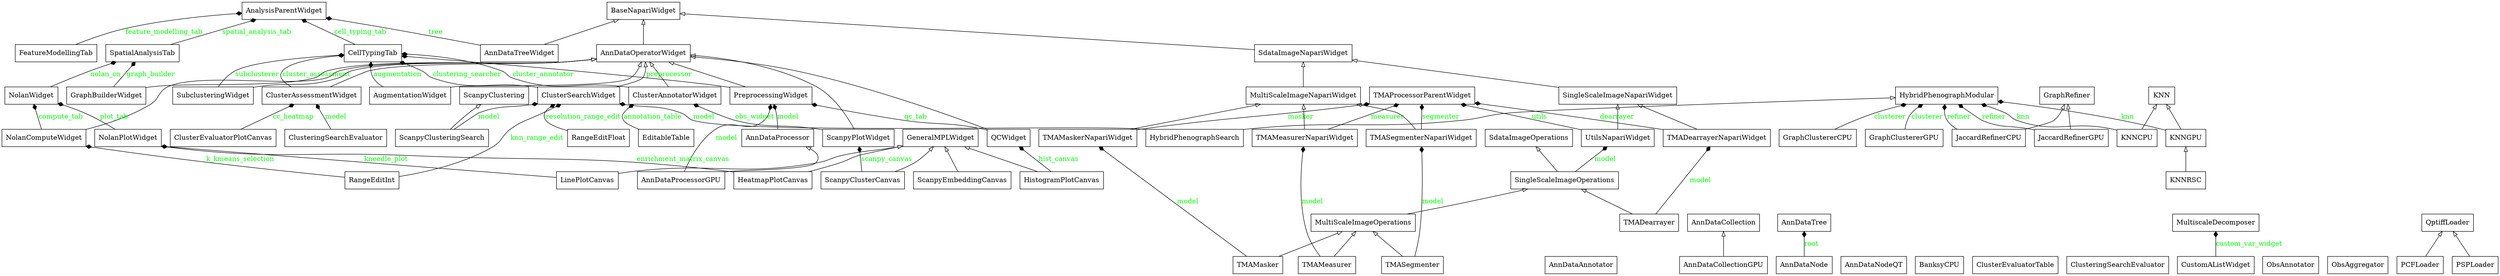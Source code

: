 digraph "classes" {
rankdir=BT
charset="utf-8"
"napari-prism.widgets._adata_ops_widget.AnalysisParentWidget" [color="black", fontcolor="black", label=<AnalysisParentWidget>, shape="record", style="solid"];
"napari-prism.models.adata_ops.cell_typing._clustannot.AnnDataAnnotator" [color="black", fontcolor="black", label=<AnnDataAnnotator>, shape="record", style="solid"];
"napari-prism.models.adata_ops.cell_typing._preprocessing.AnnDataCollection" [color="black", fontcolor="black", label=<AnnDataCollection>, shape="record", style="solid"];
"napari-prism.models.adata_ops.cell_typing._preprocessing.AnnDataCollectionGPU" [color="black", fontcolor="black", label=<AnnDataCollectionGPU>, shape="record", style="solid"];
"napari-prism.models.adata_ops.cell_typing._tree.AnnDataNode" [color="black", fontcolor="black", label=<AnnDataNode>, shape="record", style="solid"];
"napari-prism.models.adata_ops.cell_typing._tree.AnnDataNodeQT" [color="black", fontcolor="black", label=<AnnDataNodeQT>, shape="record", style="solid"];
"napari-prism.widgets._adata_ops_widget.AnnDataOperatorWidget" [color="black", fontcolor="black", label=<AnnDataOperatorWidget>, shape="record", style="solid"];
"napari-prism.models.adata_ops.cell_typing._preprocessing.AnnDataProcessor" [color="black", fontcolor="black", label=<AnnDataProcessor>, shape="record", style="solid"];
"napari-prism.models.adata_ops.cell_typing._preprocessing.AnnDataProcessorGPU" [color="black", fontcolor="black", label=<AnnDataProcessorGPU>, shape="record", style="solid"];
"napari-prism.widgets._adata_ops_widget.AnnDataTreeWidget" [color="black", fontcolor="black", label=<AnnDataTreeWidget>, shape="record", style="solid"];
"napari-prism.models.adata_ops.cell_typing._tree.AnnDataTree" [color="black", fontcolor="black", label=<AnnDataTree>, shape="record", style="solid"];
"napari-prism.widgets._adata_ops_widget.AugmentationWidget" [color="black", fontcolor="black", label=<AugmentationWidget>, shape="record", style="solid"];
"napari-prism.models.adata_ops.cell_typing._augmentation.BanksyCPU" [color="black", fontcolor="black", label=<BanksyCPU>, shape="record", style="solid"];
"napari-prism.widgets._widget_utils.BaseNapariWidget" [color="black", fontcolor="black", label=<BaseNapariWidget>, shape="record", style="solid"];
"napari-prism.widgets._adata_ops_widget.CellTypingTab" [color="black", fontcolor="black", label=<CellTypingTab>, shape="record", style="solid"];
"napari-prism.widgets._adata_ops_widget.ClusterAnnotatorWidget" [color="black", fontcolor="black", label=<ClusterAnnotatorWidget>, shape="record", style="solid"];
"napari-prism.widgets._adata_ops_widget.ClusterAssessmentWidget" [color="black", fontcolor="black", label=<ClusterAssessmentWidget>, shape="record", style="solid"];
"napari-prism.widgets._adata_ops_widget.ClusterEvaluatorPlotCanvas" [color="black", fontcolor="black", label=<ClusterEvaluatorPlotCanvas>, shape="record", style="solid"];
"napari-prism.widgets._adata_ops_widget.ClusterEvaluatorTable" [color="black", fontcolor="black", label=<ClusterEvaluatorTable>, shape="record", style="solid"];
"napari-prism.widgets._adata_ops_widget.ClusterSearchWidget" [color="black", fontcolor="black", label=<ClusterSearchWidget>, shape="record", style="solid"];
"napari-prism.models.adata_ops.cell_typing._clusteval.ClusteringSearchEvaluator" [color="black", fontcolor="black", label=<ClusteringSearchEvaluator>, shape="record", style="solid"];
"napari-prism.models.adata_ops.cell_typing._clustsearch.ClusteringSearchEvaluator" [color="black", fontcolor="black", label=<ClusteringSearchEvaluator>, shape="record", style="solid"];
"napari-prism.widgets._spatialdata_utils_widget.CustomAListWidget" [color="black", fontcolor="black", label=<CustomAListWidget>, shape="record", style="solid"];
"napari-prism.widgets._adata_ops_widget.EditableTable" [color="black", fontcolor="black", label=<EditableTable>, shape="record", style="solid"];
"napari-prism.widgets._adata_ops_widget.FeatureModellingTab" [color="black", fontcolor="black", label=<FeatureModellingTab>, shape="record", style="solid"];
"napari-prism.widgets._adata_ops_widget.GeneralMPLWidget" [color="black", fontcolor="black", label=<GeneralMPLWidget>, shape="record", style="solid"];
"napari-prism.widgets._adata_ops_widget.GraphBuilderWidget" [color="black", fontcolor="black", label=<GraphBuilderWidget>, shape="record", style="solid"];
"napari-prism.models.adata_ops.cell_typing._clustsearch.GraphClustererCPU" [color="black", fontcolor="black", label=<GraphClustererCPU>, shape="record", style="solid"];
"napari-prism.models.adata_ops.cell_typing._clustsearch.GraphClustererGPU" [color="black", fontcolor="black", label=<GraphClustererGPU>, shape="record", style="solid"];
"napari-prism.models.adata_ops.cell_typing._clustsearch.GraphRefiner" [color="black", fontcolor="black", label=<GraphRefiner>, shape="record", style="solid"];
"napari-prism.widgets._adata_ops_widget.HeatmapPlotCanvas" [color="black", fontcolor="black", label=<HeatmapPlotCanvas>, shape="record", style="solid"];
"napari-prism.widgets._adata_ops_widget.HistogramPlotCanvas" [color="black", fontcolor="black", label=<HistogramPlotCanvas>, shape="record", style="solid"];
"napari-prism.models.adata_ops.cell_typing._clustsearch.HybridPhenographModular" [color="black", fontcolor="black", label=<HybridPhenographModular>, shape="record", style="solid"];
"napari-prism.models.adata_ops.cell_typing._clustsearch.HybridPhenographSearch" [color="black", fontcolor="black", label=<HybridPhenographSearch>, shape="record", style="solid"];
"napari-prism.models.adata_ops.cell_typing._clustsearch.JaccardRefinerCPU" [color="black", fontcolor="black", label=<JaccardRefinerCPU>, shape="record", style="solid"];
"napari-prism.models.adata_ops.cell_typing._clustsearch.JaccardRefinerGPU" [color="black", fontcolor="black", label=<JaccardRefinerGPU>, shape="record", style="solid"];
"napari-prism.models.adata_ops.cell_typing._clustsearch.KNN" [color="black", fontcolor="black", label=<KNN>, shape="record", style="solid"];
"napari-prism.models.adata_ops.cell_typing._clustsearch.KNNCPU" [color="black", fontcolor="black", label=<KNNCPU>, shape="record", style="solid"];
"napari-prism.models.adata_ops.cell_typing._clustsearch.KNNGPU" [color="black", fontcolor="black", label=<KNNGPU>, shape="record", style="solid"];
"napari-prism.models.adata_ops.cell_typing._clustsearch.KNNRSC" [color="black", fontcolor="black", label=<KNNRSC>, shape="record", style="solid"];
"napari-prism.widgets._adata_ops_widget.LinePlotCanvas" [color="black", fontcolor="black", label=<LinePlotCanvas>, shape="record", style="solid"];
"napari-prism.widgets._widget_utils.MultiScaleImageNapariWidget" [color="black", fontcolor="black", label=<MultiScaleImageNapariWidget>, shape="record", style="solid"];
"napari-prism.models.tma_ops._tma_model.MultiScaleImageOperations" [color="black", fontcolor="black", label=<MultiScaleImageOperations>, shape="record", style="solid"];
"napari-prism.widgets._spatialdata_utils_widget.MultiscaleDecomposer" [color="black", fontcolor="black", label=<MultiscaleDecomposer>, shape="record", style="solid"];
"napari-prism.widgets._adata_ops_widget.NolanComputeWidget" [color="black", fontcolor="black", label=<NolanComputeWidget>, shape="record", style="solid"];
"napari-prism.widgets._adata_ops_widget.NolanPlotWidget" [color="black", fontcolor="black", label=<NolanPlotWidget>, shape="record", style="solid"];
"napari-prism.widgets._adata_ops_widget.NolanWidget" [color="black", fontcolor="black", label=<NolanWidget>, shape="record", style="solid"];
"napari-prism.models.adata_ops.feature_modelling._obs.ObsAnnotator" [color="black", fontcolor="black", label=<ObsAnnotator>, shape="record", style="solid"];
"napari-prism.models.adata_ops.feature_modelling._obs.ObsAggregator" [color="black", fontcolor="black", label=<ObsAggregator>, shape="record", style="solid"];
"napari-prism.readers._readers.PCFLoader" [color="black", fontcolor="black", label=<PCFLoader>, shape="record", style="solid"];
"napari-prism.readers._readers.PSPLoader" [color="black", fontcolor="black", label=<PSPLoader>, shape="record", style="solid"];
"napari-prism.widgets._adata_ops_widget.PreprocessingWidget" [color="black", fontcolor="black", label=<PreprocessingWidget>, shape="record", style="solid"];
"napari-prism.widgets._adata_ops_widget.QCWidget" [color="black", fontcolor="black", label=<QCWidget>, shape="record", style="solid"];
"napari-prism.readers._readers.QptiffLoader" [color="black", fontcolor="black", label=<QptiffLoader>, shape="record", style="solid"];
"napari-prism.widgets._widget_utils.RangeEditFloat" [color="black", fontcolor="black", label=<RangeEditFloat>, shape="record", style="solid"];
"napari-prism.widgets._widget_utils.RangeEditInt" [color="black", fontcolor="black", label=<RangeEditInt>, shape="record", style="solid"];
"napari-prism.widgets._adata_ops_widget.ScanpyClusterCanvas" [color="black", fontcolor="black", label=<ScanpyClusterCanvas>, shape="record", style="solid"];
"napari-prism.models.adata_ops.cell_typing._clustsearch.ScanpyClustering" [color="black", fontcolor="black", label=<ScanpyClustering>, shape="record", style="solid"];
"napari-prism.models.adata_ops.cell_typing._clustsearch.ScanpyClusteringSearch" [color="black", fontcolor="black", label=<ScanpyClusteringSearch>, shape="record", style="solid"];
"napari-prism.widgets._adata_ops_widget.ScanpyEmbeddingCanvas" [color="black", fontcolor="black", label=<ScanpyEmbeddingCanvas>, shape="record", style="solid"];
"napari-prism.widgets._adata_ops_widget.ScanpyPlotWidget" [color="black", fontcolor="black", label=<ScanpyPlotWidget>, shape="record", style="solid"];
"napari-prism.widgets._widget_utils.SdataImageNapariWidget" [color="black", fontcolor="black", label=<SdataImageNapariWidget>, shape="record", style="solid"];
"napari-prism.models.tma_ops._tma_model.SdataImageOperations" [color="black", fontcolor="black", label=<SdataImageOperations>, shape="record", style="solid"];
"napari-prism.widgets._widget_utils.SingleScaleImageNapariWidget" [color="black", fontcolor="black", label=<SingleScaleImageNapariWidget>, shape="record", style="solid"];
"napari-prism.models.tma_ops._tma_model.SingleScaleImageOperations" [color="black", fontcolor="black", label=<SingleScaleImageOperations>, shape="record", style="solid"];
"napari-prism.widgets._adata_ops_widget.SpatialAnalysisTab" [color="black", fontcolor="black", label=<SpatialAnalysisTab>, shape="record", style="solid"];
"napari-prism.widgets._adata_ops_widget.SubclusteringWidget" [color="black", fontcolor="black", label=<SubclusteringWidget>, shape="record", style="solid"];
"napari-prism.models.tma_ops._tma_model.TMADearrayer" [color="black", fontcolor="black", label=<TMADearrayer>, shape="record", style="solid"];
"napari-prism.widgets._tma_ops_widget.TMADearrayerNapariWidget" [color="black", fontcolor="black", label=<TMADearrayerNapariWidget>, shape="record", style="solid"];
"napari-prism.models.tma_ops._tma_model.TMAMasker" [color="black", fontcolor="black", label=<TMAMasker>, shape="record", style="solid"];
"napari-prism.widgets._tma_ops_widget.TMAMaskerNapariWidget" [color="black", fontcolor="black", label=<TMAMaskerNapariWidget>, shape="record", style="solid"];
"napari-prism.models.tma_ops._tma_model.TMAMeasurer" [color="black", fontcolor="black", label=<TMAMeasurer>, shape="record", style="solid"];
"napari-prism.widgets._tma_ops_widget.TMAMeasurerNapariWidget" [color="black", fontcolor="black", label=<TMAMeasurerNapariWidget>, shape="record", style="solid"];
"napari-prism.widgets._tma_ops_widget.TMAProcessorParentWidget" [color="black", fontcolor="black", label=<TMAProcessorParentWidget>, shape="record", style="solid"];
"napari-prism.models.tma_ops._tma_model.TMASegmenter" [color="black", fontcolor="black", label=<TMASegmenter>, shape="record", style="solid"];
"napari-prism.widgets._tma_ops_widget.TMASegmenterNapariWidget" [color="black", fontcolor="black", label=<TMASegmenterNapariWidget>, shape="record", style="solid"];
"napari-prism.widgets._tma_ops_widget.UtilsNapariWidget" [color="black", fontcolor="black", label=<UtilsNapariWidget>, shape="record", style="solid"];
"napari-prism.models.adata_ops.cell_typing._clustsearch.HybridPhenographSearch" -> "napari-prism.models.adata_ops.cell_typing._clustsearch.HybridPhenographModular" [arrowhead="empty", arrowtail="none"];
"napari-prism.models.adata_ops.cell_typing._clustsearch.JaccardRefinerCPU" -> "napari-prism.models.adata_ops.cell_typing._clustsearch.GraphRefiner" [arrowhead="empty", arrowtail="none"];
"napari-prism.models.adata_ops.cell_typing._clustsearch.JaccardRefinerGPU" -> "napari-prism.models.adata_ops.cell_typing._clustsearch.GraphRefiner" [arrowhead="empty", arrowtail="none"];
"napari-prism.models.adata_ops.cell_typing._clustsearch.KNNCPU" -> "napari-prism.models.adata_ops.cell_typing._clustsearch.KNN" [arrowhead="empty", arrowtail="none"];
"napari-prism.models.adata_ops.cell_typing._clustsearch.KNNGPU" -> "napari-prism.models.adata_ops.cell_typing._clustsearch.KNN" [arrowhead="empty", arrowtail="none"];
"napari-prism.models.adata_ops.cell_typing._clustsearch.KNNRSC" -> "napari-prism.models.adata_ops.cell_typing._clustsearch.KNNGPU" [arrowhead="empty", arrowtail="none"];
"napari-prism.models.adata_ops.cell_typing._clustsearch.ScanpyClusteringSearch" -> "napari-prism.models.adata_ops.cell_typing._clustsearch.ScanpyClustering" [arrowhead="empty", arrowtail="none"];
"napari-prism.models.adata_ops.cell_typing._preprocessing.AnnDataCollectionGPU" -> "napari-prism.models.adata_ops.cell_typing._preprocessing.AnnDataCollection" [arrowhead="empty", arrowtail="none"];
"napari-prism.models.adata_ops.cell_typing._preprocessing.AnnDataProcessorGPU" -> "napari-prism.models.adata_ops.cell_typing._preprocessing.AnnDataProcessor" [arrowhead="empty", arrowtail="none"];
"napari-prism.models.tma_ops._tma_model.MultiScaleImageOperations" -> "napari-prism.models.tma_ops._tma_model.SingleScaleImageOperations" [arrowhead="empty", arrowtail="none"];
"napari-prism.models.tma_ops._tma_model.SingleScaleImageOperations" -> "napari-prism.models.tma_ops._tma_model.SdataImageOperations" [arrowhead="empty", arrowtail="none"];
"napari-prism.models.tma_ops._tma_model.TMADearrayer" -> "napari-prism.models.tma_ops._tma_model.SingleScaleImageOperations" [arrowhead="empty", arrowtail="none"];
"napari-prism.models.tma_ops._tma_model.TMAMasker" -> "napari-prism.models.tma_ops._tma_model.MultiScaleImageOperations" [arrowhead="empty", arrowtail="none"];
"napari-prism.models.tma_ops._tma_model.TMAMeasurer" -> "napari-prism.models.tma_ops._tma_model.MultiScaleImageOperations" [arrowhead="empty", arrowtail="none"];
"napari-prism.models.tma_ops._tma_model.TMASegmenter" -> "napari-prism.models.tma_ops._tma_model.MultiScaleImageOperations" [arrowhead="empty", arrowtail="none"];
"napari-prism.readers._readers.PCFLoader" -> "napari-prism.readers._readers.QptiffLoader" [arrowhead="empty", arrowtail="none"];
"napari-prism.readers._readers.PSPLoader" -> "napari-prism.readers._readers.QptiffLoader" [arrowhead="empty", arrowtail="none"];
"napari-prism.widgets._adata_ops_widget.AnnDataOperatorWidget" -> "napari-prism.widgets._widget_utils.BaseNapariWidget" [arrowhead="empty", arrowtail="none"];
"napari-prism.widgets._adata_ops_widget.AnnDataTreeWidget" -> "napari-prism.widgets._widget_utils.BaseNapariWidget" [arrowhead="empty", arrowtail="none"];
"napari-prism.widgets._adata_ops_widget.AugmentationWidget" -> "napari-prism.widgets._adata_ops_widget.AnnDataOperatorWidget" [arrowhead="empty", arrowtail="none"];
"napari-prism.widgets._adata_ops_widget.ClusterAnnotatorWidget" -> "napari-prism.widgets._adata_ops_widget.AnnDataOperatorWidget" [arrowhead="empty", arrowtail="none"];
"napari-prism.widgets._adata_ops_widget.ClusterAssessmentWidget" -> "napari-prism.widgets._adata_ops_widget.AnnDataOperatorWidget" [arrowhead="empty", arrowtail="none"];
"napari-prism.widgets._adata_ops_widget.ClusterSearchWidget" -> "napari-prism.widgets._adata_ops_widget.AnnDataOperatorWidget" [arrowhead="empty", arrowtail="none"];
"napari-prism.widgets._adata_ops_widget.GraphBuilderWidget" -> "napari-prism.widgets._adata_ops_widget.AnnDataOperatorWidget" [arrowhead="empty", arrowtail="none"];
"napari-prism.widgets._adata_ops_widget.HeatmapPlotCanvas" -> "napari-prism.widgets._adata_ops_widget.GeneralMPLWidget" [arrowhead="empty", arrowtail="none"];
"napari-prism.widgets._adata_ops_widget.HistogramPlotCanvas" -> "napari-prism.widgets._adata_ops_widget.GeneralMPLWidget" [arrowhead="empty", arrowtail="none"];
"napari-prism.widgets._adata_ops_widget.LinePlotCanvas" -> "napari-prism.widgets._adata_ops_widget.GeneralMPLWidget" [arrowhead="empty", arrowtail="none"];
"napari-prism.widgets._adata_ops_widget.NolanComputeWidget" -> "napari-prism.widgets._adata_ops_widget.AnnDataOperatorWidget" [arrowhead="empty", arrowtail="none"];
"napari-prism.widgets._adata_ops_widget.PreprocessingWidget" -> "napari-prism.widgets._adata_ops_widget.AnnDataOperatorWidget" [arrowhead="empty", arrowtail="none"];
"napari-prism.widgets._adata_ops_widget.QCWidget" -> "napari-prism.widgets._adata_ops_widget.AnnDataOperatorWidget" [arrowhead="empty", arrowtail="none"];
"napari-prism.widgets._adata_ops_widget.ScanpyClusterCanvas" -> "napari-prism.widgets._adata_ops_widget.GeneralMPLWidget" [arrowhead="empty", arrowtail="none"];
"napari-prism.widgets._adata_ops_widget.ScanpyEmbeddingCanvas" -> "napari-prism.widgets._adata_ops_widget.GeneralMPLWidget" [arrowhead="empty", arrowtail="none"];
"napari-prism.widgets._adata_ops_widget.ScanpyPlotWidget" -> "napari-prism.widgets._adata_ops_widget.AnnDataOperatorWidget" [arrowhead="empty", arrowtail="none"];
"napari-prism.widgets._adata_ops_widget.SubclusteringWidget" -> "napari-prism.widgets._adata_ops_widget.AnnDataOperatorWidget" [arrowhead="empty", arrowtail="none"];
"napari-prism.widgets._tma_ops_widget.TMADearrayerNapariWidget" -> "napari-prism.widgets._widget_utils.SingleScaleImageNapariWidget" [arrowhead="empty", arrowtail="none"];
"napari-prism.widgets._tma_ops_widget.TMAMaskerNapariWidget" -> "napari-prism.widgets._widget_utils.MultiScaleImageNapariWidget" [arrowhead="empty", arrowtail="none"];
"napari-prism.widgets._tma_ops_widget.TMAMeasurerNapariWidget" -> "napari-prism.widgets._widget_utils.MultiScaleImageNapariWidget" [arrowhead="empty", arrowtail="none"];
"napari-prism.widgets._tma_ops_widget.TMASegmenterNapariWidget" -> "napari-prism.widgets._widget_utils.MultiScaleImageNapariWidget" [arrowhead="empty", arrowtail="none"];
"napari-prism.widgets._tma_ops_widget.UtilsNapariWidget" -> "napari-prism.widgets._widget_utils.SingleScaleImageNapariWidget" [arrowhead="empty", arrowtail="none"];
"napari-prism.widgets._widget_utils.MultiScaleImageNapariWidget" -> "napari-prism.widgets._widget_utils.SdataImageNapariWidget" [arrowhead="empty", arrowtail="none"];
"napari-prism.widgets._widget_utils.SdataImageNapariWidget" -> "napari-prism.widgets._widget_utils.BaseNapariWidget" [arrowhead="empty", arrowtail="none"];
"napari-prism.widgets._widget_utils.SingleScaleImageNapariWidget" -> "napari-prism.widgets._widget_utils.SdataImageNapariWidget" [arrowhead="empty", arrowtail="none"];
"napari-prism.models.adata_ops.cell_typing._clusteval.ClusteringSearchEvaluator" -> "napari-prism.widgets._adata_ops_widget.ClusterAssessmentWidget" [arrowhead="diamond", arrowtail="none", fontcolor="green", label="model", style="solid"];
"napari-prism.models.adata_ops.cell_typing._clustsearch.GraphClustererCPU" -> "napari-prism.models.adata_ops.cell_typing._clustsearch.HybridPhenographModular" [arrowhead="diamond", arrowtail="none", fontcolor="green", label="clusterer", style="solid"];
"napari-prism.models.adata_ops.cell_typing._clustsearch.GraphClustererGPU" -> "napari-prism.models.adata_ops.cell_typing._clustsearch.HybridPhenographModular" [arrowhead="diamond", arrowtail="none", fontcolor="green", label="clusterer", style="solid"];
"napari-prism.models.adata_ops.cell_typing._clustsearch.HybridPhenographSearch" -> "napari-prism.widgets._adata_ops_widget.ClusterSearchWidget" [arrowhead="diamond", arrowtail="none", fontcolor="green", label="model", style="solid"];
"napari-prism.models.adata_ops.cell_typing._clustsearch.JaccardRefinerCPU" -> "napari-prism.models.adata_ops.cell_typing._clustsearch.HybridPhenographModular" [arrowhead="diamond", arrowtail="none", fontcolor="green", label="refiner", style="solid"];
"napari-prism.models.adata_ops.cell_typing._clustsearch.JaccardRefinerGPU" -> "napari-prism.models.adata_ops.cell_typing._clustsearch.HybridPhenographModular" [arrowhead="diamond", arrowtail="none", fontcolor="green", label="refiner", style="solid"];
"napari-prism.models.adata_ops.cell_typing._clustsearch.KNNCPU" -> "napari-prism.models.adata_ops.cell_typing._clustsearch.HybridPhenographModular" [arrowhead="diamond", arrowtail="none", fontcolor="green", label="knn", style="solid"];
"napari-prism.models.adata_ops.cell_typing._clustsearch.KNNGPU" -> "napari-prism.models.adata_ops.cell_typing._clustsearch.HybridPhenographModular" [arrowhead="diamond", arrowtail="none", fontcolor="green", label="knn", style="solid"];
"napari-prism.models.adata_ops.cell_typing._clustsearch.ScanpyClusteringSearch" -> "napari-prism.widgets._adata_ops_widget.ClusterSearchWidget" [arrowhead="diamond", arrowtail="none", fontcolor="green", label="model", style="solid"];
"napari-prism.models.adata_ops.cell_typing._preprocessing.AnnDataProcessor" -> "napari-prism.widgets._adata_ops_widget.PreprocessingWidget" [arrowhead="diamond", arrowtail="none", fontcolor="green", label="model", style="solid"];
"napari-prism.models.adata_ops.cell_typing._preprocessing.AnnDataProcessorGPU" -> "napari-prism.widgets._adata_ops_widget.PreprocessingWidget" [arrowhead="diamond", arrowtail="none", fontcolor="green", label="model", style="solid"];
"napari-prism.models.adata_ops.cell_typing._tree.AnnDataNode" -> "napari-prism.models.adata_ops.cell_typing._tree.AnnDataTree" [arrowhead="diamond", arrowtail="none", fontcolor="green", label="root", style="solid"];
"napari-prism.models.tma_ops._tma_model.SingleScaleImageOperations" -> "napari-prism.widgets._tma_ops_widget.UtilsNapariWidget" [arrowhead="diamond", arrowtail="none", fontcolor="green", label="model", style="solid"];
"napari-prism.models.tma_ops._tma_model.TMADearrayer" -> "napari-prism.widgets._tma_ops_widget.TMADearrayerNapariWidget" [arrowhead="diamond", arrowtail="none", fontcolor="green", label="model", style="solid"];
"napari-prism.models.tma_ops._tma_model.TMAMasker" -> "napari-prism.widgets._tma_ops_widget.TMAMaskerNapariWidget" [arrowhead="diamond", arrowtail="none", fontcolor="green", label="model", style="solid"];
"napari-prism.models.tma_ops._tma_model.TMAMeasurer" -> "napari-prism.widgets._tma_ops_widget.TMAMeasurerNapariWidget" [arrowhead="diamond", arrowtail="none", fontcolor="green", label="model", style="solid"];
"napari-prism.models.tma_ops._tma_model.TMASegmenter" -> "napari-prism.widgets._tma_ops_widget.TMASegmenterNapariWidget" [arrowhead="diamond", arrowtail="none", fontcolor="green", label="model", style="solid"];
"napari-prism.widgets._adata_ops_widget.AnnDataTreeWidget" -> "napari-prism.widgets._adata_ops_widget.AnalysisParentWidget" [arrowhead="diamond", arrowtail="none", fontcolor="green", label="tree", style="solid"];
"napari-prism.widgets._adata_ops_widget.AugmentationWidget" -> "napari-prism.widgets._adata_ops_widget.CellTypingTab" [arrowhead="diamond", arrowtail="none", fontcolor="green", label="augmentation", style="solid"];
"napari-prism.widgets._adata_ops_widget.CellTypingTab" -> "napari-prism.widgets._adata_ops_widget.AnalysisParentWidget" [arrowhead="diamond", arrowtail="none", fontcolor="green", label="cell_typing_tab", style="solid"];
"napari-prism.widgets._adata_ops_widget.ClusterAnnotatorWidget" -> "napari-prism.widgets._adata_ops_widget.CellTypingTab" [arrowhead="diamond", arrowtail="none", fontcolor="green", label="cluster_annotator", style="solid"];
"napari-prism.widgets._adata_ops_widget.ClusterAssessmentWidget" -> "napari-prism.widgets._adata_ops_widget.CellTypingTab" [arrowhead="diamond", arrowtail="none", fontcolor="green", label="cluster_assessment", style="solid"];
"napari-prism.widgets._adata_ops_widget.ClusterEvaluatorPlotCanvas" -> "napari-prism.widgets._adata_ops_widget.ClusterAssessmentWidget" [arrowhead="diamond", arrowtail="none", fontcolor="green", label="cc_heatmap", style="solid"];
"napari-prism.widgets._adata_ops_widget.ClusterSearchWidget" -> "napari-prism.widgets._adata_ops_widget.CellTypingTab" [arrowhead="diamond", arrowtail="none", fontcolor="green", label="clustering_searcher", style="solid"];
"napari-prism.widgets._adata_ops_widget.EditableTable" -> "napari-prism.widgets._adata_ops_widget.ClusterAnnotatorWidget" [arrowhead="diamond", arrowtail="none", fontcolor="green", label="annotation_table", style="solid"];
"napari-prism.widgets._adata_ops_widget.FeatureModellingTab" -> "napari-prism.widgets._adata_ops_widget.AnalysisParentWidget" [arrowhead="diamond", arrowtail="none", fontcolor="green", label="feature_modelling_tab", style="solid"];
"napari-prism.widgets._adata_ops_widget.GraphBuilderWidget" -> "napari-prism.widgets._adata_ops_widget.SpatialAnalysisTab" [arrowhead="diamond", arrowtail="none", fontcolor="green", label="graph_builder", style="solid"];
"napari-prism.widgets._adata_ops_widget.HeatmapPlotCanvas" -> "napari-prism.widgets._adata_ops_widget.NolanPlotWidget" [arrowhead="diamond", arrowtail="none", fontcolor="green", label="enrichment_matrix_canvas", style="solid"];
"napari-prism.widgets._adata_ops_widget.HistogramPlotCanvas" -> "napari-prism.widgets._adata_ops_widget.QCWidget" [arrowhead="diamond", arrowtail="none", fontcolor="green", label="hist_canvas", style="solid"];
"napari-prism.widgets._adata_ops_widget.LinePlotCanvas" -> "napari-prism.widgets._adata_ops_widget.NolanPlotWidget" [arrowhead="diamond", arrowtail="none", fontcolor="green", label="kneedle_plot", style="solid"];
"napari-prism.widgets._adata_ops_widget.NolanComputeWidget" -> "napari-prism.widgets._adata_ops_widget.NolanWidget" [arrowhead="diamond", arrowtail="none", fontcolor="green", label="compute_tab", style="solid"];
"napari-prism.widgets._adata_ops_widget.NolanPlotWidget" -> "napari-prism.widgets._adata_ops_widget.NolanWidget" [arrowhead="diamond", arrowtail="none", fontcolor="green", label="plot_tab", style="solid"];
"napari-prism.widgets._adata_ops_widget.NolanWidget" -> "napari-prism.widgets._adata_ops_widget.SpatialAnalysisTab" [arrowhead="diamond", arrowtail="none", fontcolor="green", label="nolan_cn", style="solid"];
"napari-prism.widgets._adata_ops_widget.PreprocessingWidget" -> "napari-prism.widgets._adata_ops_widget.CellTypingTab" [arrowhead="diamond", arrowtail="none", fontcolor="green", label="preprocessor", style="solid"];
"napari-prism.widgets._adata_ops_widget.QCWidget" -> "napari-prism.widgets._adata_ops_widget.PreprocessingWidget" [arrowhead="diamond", arrowtail="none", fontcolor="green", label="qc_tab", style="solid"];
"napari-prism.widgets._adata_ops_widget.ScanpyClusterCanvas" -> "napari-prism.widgets._adata_ops_widget.ScanpyPlotWidget" [arrowhead="diamond", arrowtail="none", fontcolor="green", label="scanpy_canvas", style="solid"];
"napari-prism.widgets._adata_ops_widget.ScanpyPlotWidget" -> "napari-prism.widgets._adata_ops_widget.ClusterAnnotatorWidget" [arrowhead="diamond", arrowtail="none", fontcolor="green", label="obs_widget", style="solid"];
"napari-prism.widgets._adata_ops_widget.SpatialAnalysisTab" -> "napari-prism.widgets._adata_ops_widget.AnalysisParentWidget" [arrowhead="diamond", arrowtail="none", fontcolor="green", label="spatial_analysis_tab", style="solid"];
"napari-prism.widgets._adata_ops_widget.SubclusteringWidget" -> "napari-prism.widgets._adata_ops_widget.CellTypingTab" [arrowhead="diamond", arrowtail="none", fontcolor="green", label="subclusterer", style="solid"];
"napari-prism.widgets._spatialdata_utils_widget.CustomAListWidget" -> "napari-prism.widgets._spatialdata_utils_widget.MultiscaleDecomposer" [arrowhead="diamond", arrowtail="none", fontcolor="green", label="custom_var_widget", style="solid"];
"napari-prism.widgets._tma_ops_widget.TMADearrayerNapariWidget" -> "napari-prism.widgets._tma_ops_widget.TMAProcessorParentWidget" [arrowhead="diamond", arrowtail="none", fontcolor="green", label="dearrayer", style="solid"];
"napari-prism.widgets._tma_ops_widget.TMAMaskerNapariWidget" -> "napari-prism.widgets._tma_ops_widget.TMAProcessorParentWidget" [arrowhead="diamond", arrowtail="none", fontcolor="green", label="masker", style="solid"];
"napari-prism.widgets._tma_ops_widget.TMAMeasurerNapariWidget" -> "napari-prism.widgets._tma_ops_widget.TMAProcessorParentWidget" [arrowhead="diamond", arrowtail="none", fontcolor="green", label="measurer", style="solid"];
"napari-prism.widgets._tma_ops_widget.TMASegmenterNapariWidget" -> "napari-prism.widgets._tma_ops_widget.TMAProcessorParentWidget" [arrowhead="diamond", arrowtail="none", fontcolor="green", label="segmenter", style="solid"];
"napari-prism.widgets._tma_ops_widget.UtilsNapariWidget" -> "napari-prism.widgets._tma_ops_widget.TMAProcessorParentWidget" [arrowhead="diamond", arrowtail="none", fontcolor="green", label="utils", style="solid"];
"napari-prism.widgets._widget_utils.RangeEditFloat" -> "napari-prism.widgets._adata_ops_widget.ClusterSearchWidget" [arrowhead="diamond", arrowtail="none", fontcolor="green", label="resolution_range_edit", style="solid"];
"napari-prism.widgets._widget_utils.RangeEditInt" -> "napari-prism.widgets._adata_ops_widget.ClusterSearchWidget" [arrowhead="diamond", arrowtail="none", fontcolor="green", label="knn_range_edit", style="solid"];
"napari-prism.widgets._widget_utils.RangeEditInt" -> "napari-prism.widgets._adata_ops_widget.NolanComputeWidget" [arrowhead="diamond", arrowtail="none", fontcolor="green", label="k_kmeans_selection", style="solid"];
}
